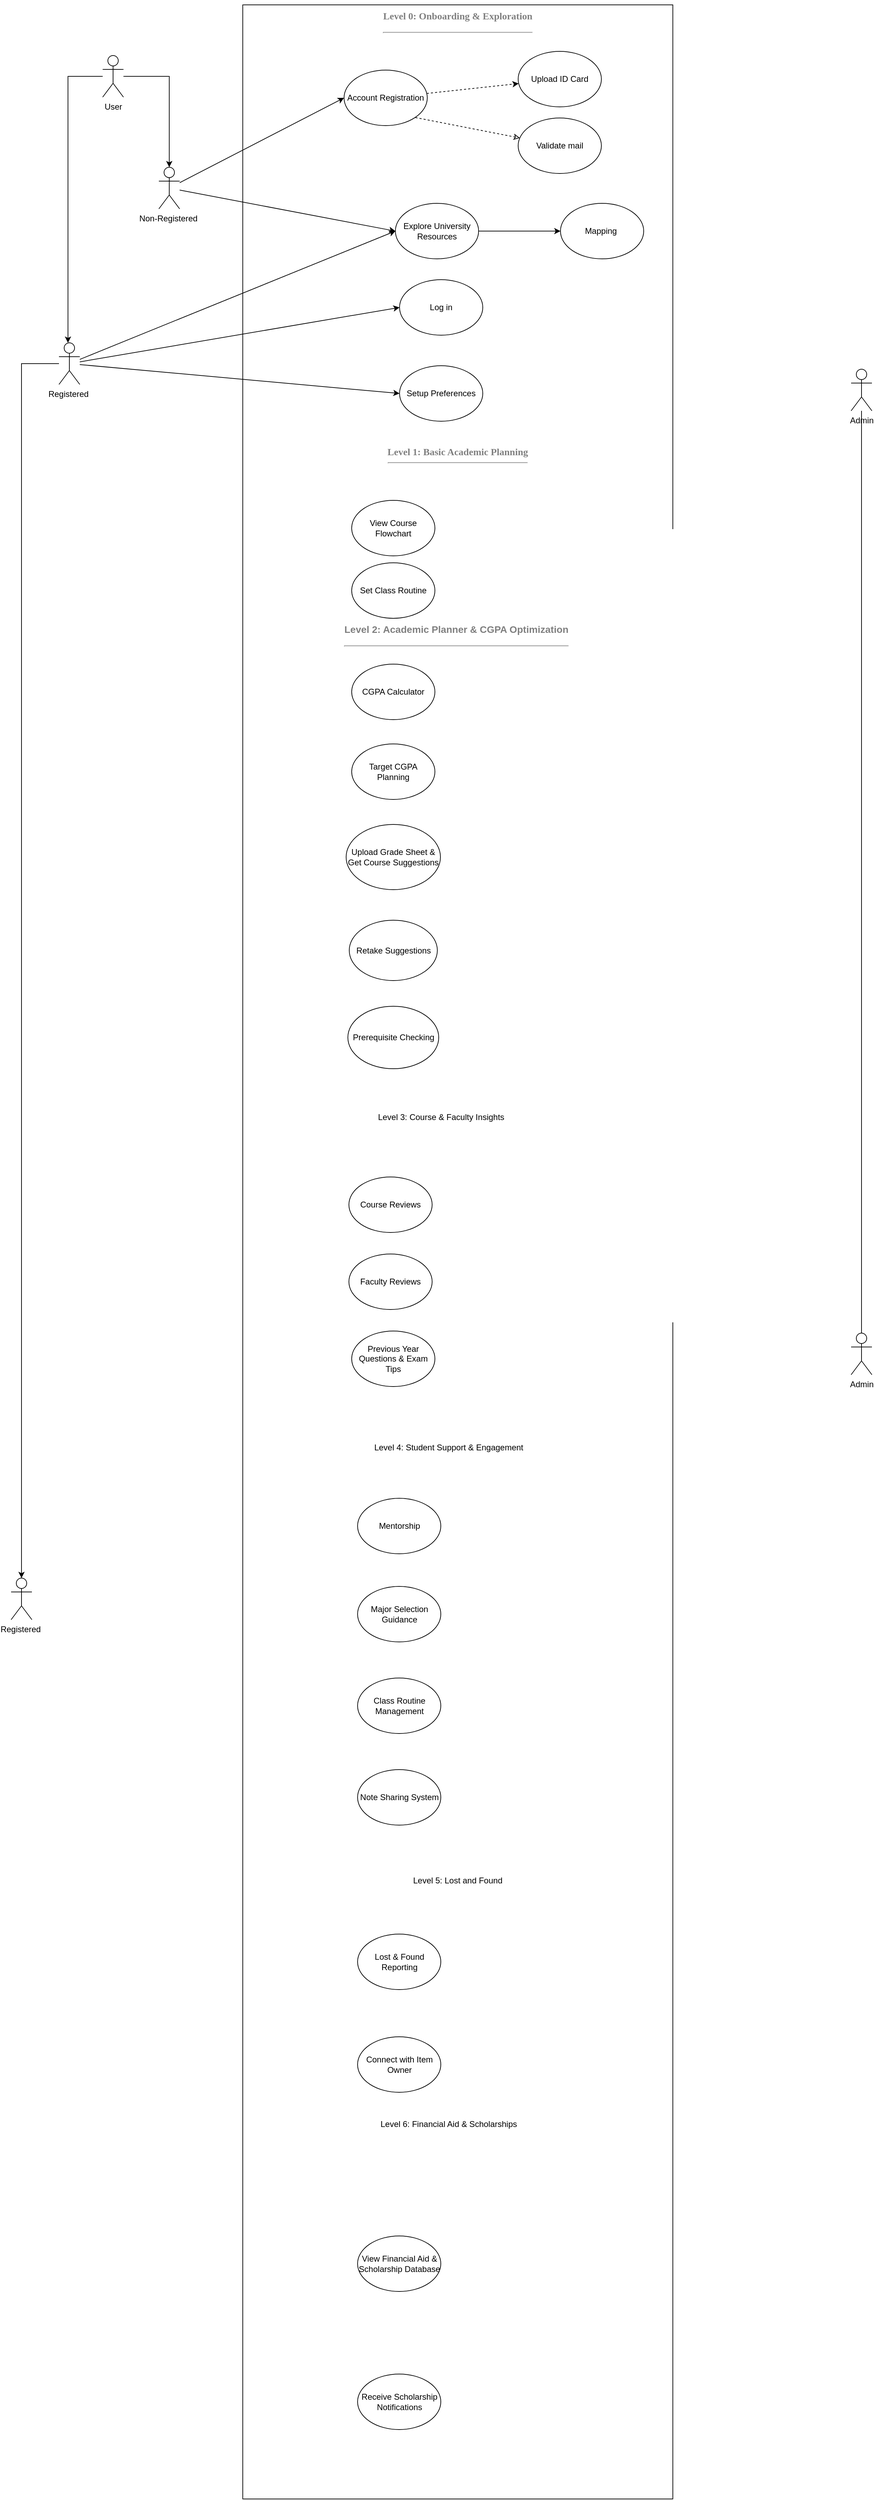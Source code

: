 <mxfile version="26.1.1">
  <diagram name="Page-1" id="P93JPWheiozPxKUeNlvs">
    <mxGraphModel dx="2631" dy="2003" grid="0" gridSize="10" guides="1" tooltips="1" connect="1" arrows="1" fold="1" page="0" pageScale="1" pageWidth="1100" pageHeight="850" background="none" math="0" shadow="0">
      <root>
        <mxCell id="0" />
        <mxCell id="1" parent="0" />
        <mxCell id="wq_cdWP_0D8ncxT4c9OT-16" value="" style="whiteSpace=wrap;html=1;" vertex="1" parent="1">
          <mxGeometry x="358" y="-497" width="309" height="23" as="geometry" />
        </mxCell>
        <mxCell id="wq_cdWP_0D8ncxT4c9OT-1" value="" style="rounded=0;whiteSpace=wrap;html=1;" vertex="1" parent="1">
          <mxGeometry x="205" y="-503" width="620" height="3594" as="geometry" />
        </mxCell>
        <mxCell id="wq_cdWP_0D8ncxT4c9OT-5" value="" style="edgeStyle=orthogonalEdgeStyle;rounded=0;orthogonalLoop=1;jettySize=auto;html=1;" edge="1" parent="1" source="wq_cdWP_0D8ncxT4c9OT-2" target="wq_cdWP_0D8ncxT4c9OT-4">
          <mxGeometry relative="1" as="geometry">
            <Array as="points">
              <mxPoint x="-47" y="-400" />
            </Array>
          </mxGeometry>
        </mxCell>
        <mxCell id="wq_cdWP_0D8ncxT4c9OT-7" value="" style="edgeStyle=orthogonalEdgeStyle;rounded=0;orthogonalLoop=1;jettySize=auto;html=1;" edge="1" parent="1" source="wq_cdWP_0D8ncxT4c9OT-2" target="wq_cdWP_0D8ncxT4c9OT-6">
          <mxGeometry relative="1" as="geometry" />
        </mxCell>
        <mxCell id="wq_cdWP_0D8ncxT4c9OT-2" value="User" style="shape=umlActor;verticalLabelPosition=bottom;verticalAlign=top;html=1;outlineConnect=0;" vertex="1" parent="1">
          <mxGeometry x="3" y="-430" width="30" height="60" as="geometry" />
        </mxCell>
        <mxCell id="wq_cdWP_0D8ncxT4c9OT-51" value="" style="rounded=0;orthogonalLoop=1;jettySize=auto;html=1;endArrow=none;startFill=0;" edge="1" parent="1" source="wq_cdWP_0D8ncxT4c9OT-3" target="wq_cdWP_0D8ncxT4c9OT-50">
          <mxGeometry relative="1" as="geometry" />
        </mxCell>
        <mxCell id="wq_cdWP_0D8ncxT4c9OT-3" value="Admin" style="shape=umlActor;verticalLabelPosition=bottom;verticalAlign=top;html=1;outlineConnect=0;" vertex="1" parent="1">
          <mxGeometry x="1082" y="22" width="30" height="60" as="geometry" />
        </mxCell>
        <mxCell id="wq_cdWP_0D8ncxT4c9OT-41" style="rounded=0;orthogonalLoop=1;jettySize=auto;html=1;entryX=0;entryY=0.5;entryDx=0;entryDy=0;" edge="1" parent="1" source="wq_cdWP_0D8ncxT4c9OT-4" target="wq_cdWP_0D8ncxT4c9OT-39">
          <mxGeometry relative="1" as="geometry" />
        </mxCell>
        <mxCell id="wq_cdWP_0D8ncxT4c9OT-42" style="rounded=0;orthogonalLoop=1;jettySize=auto;html=1;entryX=0;entryY=0.5;entryDx=0;entryDy=0;" edge="1" parent="1" source="wq_cdWP_0D8ncxT4c9OT-4" target="wq_cdWP_0D8ncxT4c9OT-12">
          <mxGeometry relative="1" as="geometry" />
        </mxCell>
        <mxCell id="wq_cdWP_0D8ncxT4c9OT-43" style="rounded=0;orthogonalLoop=1;jettySize=auto;html=1;entryX=0;entryY=0.5;entryDx=0;entryDy=0;" edge="1" parent="1" source="wq_cdWP_0D8ncxT4c9OT-4" target="wq_cdWP_0D8ncxT4c9OT-9">
          <mxGeometry relative="1" as="geometry" />
        </mxCell>
        <mxCell id="wq_cdWP_0D8ncxT4c9OT-53" value="" style="edgeStyle=orthogonalEdgeStyle;rounded=0;orthogonalLoop=1;jettySize=auto;html=1;" edge="1" parent="1" source="wq_cdWP_0D8ncxT4c9OT-4" target="wq_cdWP_0D8ncxT4c9OT-52">
          <mxGeometry relative="1" as="geometry" />
        </mxCell>
        <mxCell id="wq_cdWP_0D8ncxT4c9OT-4" value="Registered&amp;nbsp;" style="shape=umlActor;verticalLabelPosition=bottom;verticalAlign=top;html=1;outlineConnect=0;" vertex="1" parent="1">
          <mxGeometry x="-60" y="-16" width="30" height="60" as="geometry" />
        </mxCell>
        <mxCell id="wq_cdWP_0D8ncxT4c9OT-38" style="rounded=0;orthogonalLoop=1;jettySize=auto;html=1;entryX=0;entryY=0.5;entryDx=0;entryDy=0;" edge="1" parent="1" source="wq_cdWP_0D8ncxT4c9OT-6" target="wq_cdWP_0D8ncxT4c9OT-8">
          <mxGeometry relative="1" as="geometry" />
        </mxCell>
        <mxCell id="wq_cdWP_0D8ncxT4c9OT-57" style="rounded=0;orthogonalLoop=1;jettySize=auto;html=1;entryX=0;entryY=0.5;entryDx=0;entryDy=0;" edge="1" parent="1" source="wq_cdWP_0D8ncxT4c9OT-6" target="wq_cdWP_0D8ncxT4c9OT-9">
          <mxGeometry relative="1" as="geometry" />
        </mxCell>
        <mxCell id="wq_cdWP_0D8ncxT4c9OT-6" value="Non-Registered&amp;nbsp;" style="shape=umlActor;verticalLabelPosition=bottom;verticalAlign=top;html=1;outlineConnect=0;" vertex="1" parent="1">
          <mxGeometry x="84" y="-269" width="30" height="60" as="geometry" />
        </mxCell>
        <mxCell id="wq_cdWP_0D8ncxT4c9OT-45" value="" style="rounded=0;orthogonalLoop=1;jettySize=auto;html=1;dashed=1;endArrow=classic;endFill=1;" edge="1" parent="1" source="wq_cdWP_0D8ncxT4c9OT-8" target="wq_cdWP_0D8ncxT4c9OT-44">
          <mxGeometry relative="1" as="geometry" />
        </mxCell>
        <mxCell id="wq_cdWP_0D8ncxT4c9OT-8" value="Account Registration" style="ellipse;whiteSpace=wrap;html=1;" vertex="1" parent="1">
          <mxGeometry x="351" y="-409" width="120" height="80" as="geometry" />
        </mxCell>
        <mxCell id="wq_cdWP_0D8ncxT4c9OT-55" value="" style="edgeStyle=orthogonalEdgeStyle;rounded=0;orthogonalLoop=1;jettySize=auto;html=1;" edge="1" parent="1" source="wq_cdWP_0D8ncxT4c9OT-9" target="wq_cdWP_0D8ncxT4c9OT-54">
          <mxGeometry relative="1" as="geometry" />
        </mxCell>
        <mxCell id="wq_cdWP_0D8ncxT4c9OT-9" value="Explore University Resources" style="ellipse;whiteSpace=wrap;html=1;" vertex="1" parent="1">
          <mxGeometry x="425" y="-217" width="120" height="80" as="geometry" />
        </mxCell>
        <mxCell id="wq_cdWP_0D8ncxT4c9OT-10" value="CGPA Calculator" style="ellipse;whiteSpace=wrap;html=1;" vertex="1" parent="1">
          <mxGeometry x="362" y="447" width="120" height="80" as="geometry" />
        </mxCell>
        <mxCell id="wq_cdWP_0D8ncxT4c9OT-11" value="View Course Flowchart" style="ellipse;whiteSpace=wrap;html=1;" vertex="1" parent="1">
          <mxGeometry x="362" y="211" width="120" height="80" as="geometry" />
        </mxCell>
        <mxCell id="wq_cdWP_0D8ncxT4c9OT-12" value="Setup Preferences" style="ellipse;whiteSpace=wrap;html=1;" vertex="1" parent="1">
          <mxGeometry x="431" y="17" width="120" height="80" as="geometry" />
        </mxCell>
        <mxCell id="wq_cdWP_0D8ncxT4c9OT-13" value="Set Class Routine" style="ellipse;whiteSpace=wrap;html=1;" vertex="1" parent="1">
          <mxGeometry x="362" y="301" width="120" height="80" as="geometry" />
        </mxCell>
        <mxCell id="wq_cdWP_0D8ncxT4c9OT-14" value="Upload Grade Sheet &amp;amp; Get Course Suggestions" style="ellipse;whiteSpace=wrap;html=1;" vertex="1" parent="1">
          <mxGeometry x="354" y="678" width="136" height="94" as="geometry" />
        </mxCell>
        <mxCell id="wq_cdWP_0D8ncxT4c9OT-15" value="&lt;h3&gt;&lt;b&gt;&lt;font style=&quot;color: rgb(128, 128, 128);&quot; face=&quot;Verdana&quot;&gt;Level 0: Onboarding &amp;amp; Exploration&lt;/font&gt;&lt;/b&gt;&lt;/h3&gt;&lt;hr&gt;" style="text;html=1;align=center;verticalAlign=middle;whiteSpace=wrap;rounded=0;" vertex="1" parent="1">
          <mxGeometry x="359" y="-494" width="312" height="22" as="geometry" />
        </mxCell>
        <mxCell id="wq_cdWP_0D8ncxT4c9OT-17" value="&lt;h3&gt;&lt;b&gt;&lt;font face=&quot;Verdana&quot; style=&quot;color: rgb(128, 128, 128);&quot;&gt;Level 1: Basic Academic Planning&lt;/font&gt;&lt;/b&gt;&lt;hr&gt;&lt;/h3&gt;&lt;h3&gt;&lt;/h3&gt;" style="text;html=1;align=center;verticalAlign=middle;whiteSpace=wrap;rounded=0;" vertex="1" parent="1">
          <mxGeometry x="359" y="134" width="312" height="22" as="geometry" />
        </mxCell>
        <mxCell id="wq_cdWP_0D8ncxT4c9OT-18" value="&lt;h3&gt;&lt;font style=&quot;color: rgb(128, 128, 128);&quot;&gt;Level 2: Academic Planner &amp;amp; CGPA Optimization&lt;/font&gt;&lt;/h3&gt;&lt;hr&gt;" style="text;html=1;align=center;verticalAlign=middle;whiteSpace=wrap;rounded=0;" vertex="1" parent="1">
          <mxGeometry x="318.5" y="386" width="388" height="30" as="geometry" />
        </mxCell>
        <mxCell id="wq_cdWP_0D8ncxT4c9OT-19" value="Retake Suggestions" style="ellipse;whiteSpace=wrap;html=1;" vertex="1" parent="1">
          <mxGeometry x="358.5" y="816" width="127" height="87" as="geometry" />
        </mxCell>
        <mxCell id="wq_cdWP_0D8ncxT4c9OT-21" value="Target CGPA Planning" style="ellipse;whiteSpace=wrap;html=1;" vertex="1" parent="1">
          <mxGeometry x="362" y="562" width="120" height="80" as="geometry" />
        </mxCell>
        <mxCell id="wq_cdWP_0D8ncxT4c9OT-22" value="Major Selection Guidance" style="ellipse;whiteSpace=wrap;html=1;" vertex="1" parent="1">
          <mxGeometry x="370.5" y="1776" width="120" height="80" as="geometry" />
        </mxCell>
        <mxCell id="wq_cdWP_0D8ncxT4c9OT-23" value="Prerequisite Checking" style="ellipse;whiteSpace=wrap;html=1;" vertex="1" parent="1">
          <mxGeometry x="356.5" y="940" width="131" height="90" as="geometry" />
        </mxCell>
        <mxCell id="wq_cdWP_0D8ncxT4c9OT-24" value="Mentorship" style="ellipse;whiteSpace=wrap;html=1;" vertex="1" parent="1">
          <mxGeometry x="370.5" y="1649" width="120" height="80" as="geometry" />
        </mxCell>
        <mxCell id="wq_cdWP_0D8ncxT4c9OT-25" value="Course Reviews" style="ellipse;whiteSpace=wrap;html=1;" vertex="1" parent="1">
          <mxGeometry x="358" y="1186" width="120" height="80" as="geometry" />
        </mxCell>
        <mxCell id="wq_cdWP_0D8ncxT4c9OT-26" value="Faculty Reviews" style="ellipse;whiteSpace=wrap;html=1;" vertex="1" parent="1">
          <mxGeometry x="358" y="1297" width="120" height="80" as="geometry" />
        </mxCell>
        <mxCell id="wq_cdWP_0D8ncxT4c9OT-27" value="Previous Year Questions &amp;amp; Exam Tips" style="ellipse;whiteSpace=wrap;html=1;" vertex="1" parent="1">
          <mxGeometry x="362" y="1408" width="120" height="80" as="geometry" />
        </mxCell>
        <mxCell id="wq_cdWP_0D8ncxT4c9OT-28" value="Level 3: Course &amp;amp; Faculty Insights&lt;h3&gt;&lt;/h3&gt;" style="text;html=1;align=center;verticalAlign=middle;whiteSpace=wrap;rounded=0;" vertex="1" parent="1">
          <mxGeometry x="297" y="1092" width="388" height="30" as="geometry" />
        </mxCell>
        <mxCell id="wq_cdWP_0D8ncxT4c9OT-29" value="Level 4: Student Support &amp;amp; Engagement&lt;h3&gt;&lt;/h3&gt;" style="text;html=1;align=center;verticalAlign=middle;whiteSpace=wrap;rounded=0;" vertex="1" parent="1">
          <mxGeometry x="308" y="1568" width="388" height="30" as="geometry" />
        </mxCell>
        <mxCell id="wq_cdWP_0D8ncxT4c9OT-30" value="Connect with Item Owner" style="ellipse;whiteSpace=wrap;html=1;" vertex="1" parent="1">
          <mxGeometry x="370.5" y="2425" width="120" height="80" as="geometry" />
        </mxCell>
        <mxCell id="wq_cdWP_0D8ncxT4c9OT-31" value="Class Routine Management" style="ellipse;whiteSpace=wrap;html=1;" vertex="1" parent="1">
          <mxGeometry x="370.5" y="1908" width="120" height="80" as="geometry" />
        </mxCell>
        <mxCell id="wq_cdWP_0D8ncxT4c9OT-32" value="Note Sharing System" style="ellipse;whiteSpace=wrap;html=1;" vertex="1" parent="1">
          <mxGeometry x="370.5" y="2040" width="120" height="80" as="geometry" />
        </mxCell>
        <mxCell id="wq_cdWP_0D8ncxT4c9OT-33" value="Lost &amp;amp; Found Reporting" style="ellipse;whiteSpace=wrap;html=1;" vertex="1" parent="1">
          <mxGeometry x="370.5" y="2277" width="120" height="80" as="geometry" />
        </mxCell>
        <mxCell id="wq_cdWP_0D8ncxT4c9OT-34" value="Level 5: Lost and Found&lt;h3&gt;&lt;/h3&gt;" style="text;html=1;align=center;verticalAlign=middle;whiteSpace=wrap;rounded=0;" vertex="1" parent="1">
          <mxGeometry x="321" y="2192" width="388" height="30" as="geometry" />
        </mxCell>
        <mxCell id="wq_cdWP_0D8ncxT4c9OT-35" value="Level 6: Financial Aid &amp;amp; Scholarships&lt;h3&gt;&lt;/h3&gt;" style="text;html=1;align=center;verticalAlign=middle;whiteSpace=wrap;rounded=0;" vertex="1" parent="1">
          <mxGeometry x="308" y="2543" width="388" height="30" as="geometry" />
        </mxCell>
        <mxCell id="wq_cdWP_0D8ncxT4c9OT-36" value="View Financial Aid &amp;amp; Scholarship Database" style="ellipse;whiteSpace=wrap;html=1;" vertex="1" parent="1">
          <mxGeometry x="370.5" y="2712" width="120" height="80" as="geometry" />
        </mxCell>
        <mxCell id="wq_cdWP_0D8ncxT4c9OT-37" value="Receive Scholarship Notifications" style="ellipse;whiteSpace=wrap;html=1;" vertex="1" parent="1">
          <mxGeometry x="370.5" y="2911" width="120" height="80" as="geometry" />
        </mxCell>
        <mxCell id="wq_cdWP_0D8ncxT4c9OT-39" value="Log in" style="ellipse;whiteSpace=wrap;html=1;" vertex="1" parent="1">
          <mxGeometry x="431" y="-107" width="120" height="80" as="geometry" />
        </mxCell>
        <mxCell id="wq_cdWP_0D8ncxT4c9OT-44" value="Upload ID Card" style="ellipse;whiteSpace=wrap;html=1;" vertex="1" parent="1">
          <mxGeometry x="602" y="-436" width="120" height="80" as="geometry" />
        </mxCell>
        <mxCell id="wq_cdWP_0D8ncxT4c9OT-56" style="rounded=0;orthogonalLoop=1;jettySize=auto;html=1;entryX=1;entryY=1;entryDx=0;entryDy=0;endArrow=none;endFill=1;startArrow=classic;startFill=0;dashed=1;" edge="1" parent="1" source="wq_cdWP_0D8ncxT4c9OT-47" target="wq_cdWP_0D8ncxT4c9OT-8">
          <mxGeometry relative="1" as="geometry" />
        </mxCell>
        <mxCell id="wq_cdWP_0D8ncxT4c9OT-47" value="Validate mail" style="ellipse;whiteSpace=wrap;html=1;" vertex="1" parent="1">
          <mxGeometry x="602" y="-340" width="120" height="80" as="geometry" />
        </mxCell>
        <mxCell id="wq_cdWP_0D8ncxT4c9OT-50" value="Admin" style="shape=umlActor;verticalLabelPosition=bottom;verticalAlign=top;html=1;outlineConnect=0;" vertex="1" parent="1">
          <mxGeometry x="1082" y="1411" width="30" height="60" as="geometry" />
        </mxCell>
        <mxCell id="wq_cdWP_0D8ncxT4c9OT-52" value="Registered&amp;nbsp;" style="shape=umlActor;verticalLabelPosition=bottom;verticalAlign=top;html=1;outlineConnect=0;" vertex="1" parent="1">
          <mxGeometry x="-129" y="1764" width="30" height="60" as="geometry" />
        </mxCell>
        <mxCell id="wq_cdWP_0D8ncxT4c9OT-54" value="Mapping&amp;nbsp;" style="ellipse;whiteSpace=wrap;html=1;" vertex="1" parent="1">
          <mxGeometry x="663" y="-217" width="120" height="80" as="geometry" />
        </mxCell>
      </root>
    </mxGraphModel>
  </diagram>
</mxfile>
